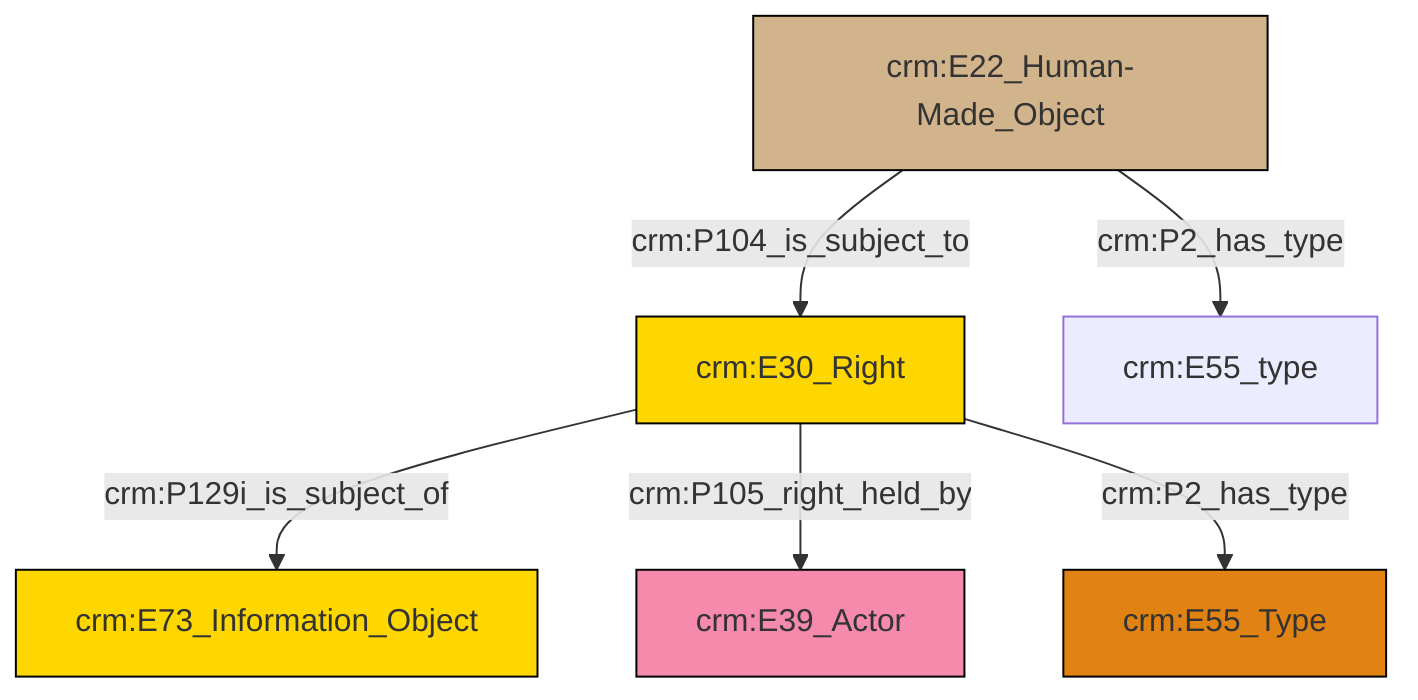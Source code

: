 graph TD
classDef Literal fill:#f2f2f2,stroke:#000000;
classDef CRM_Entity fill:#FFFFFF,stroke:#000000;
classDef Temporal_Entity fill:#00C9E6, stroke:#000000;
classDef Type fill:#E18312, stroke:#000000;
classDef Time-Span fill:#2C9C91, stroke:#000000;
classDef Appellation fill:#FFEB7F, stroke:#000000;
classDef Place fill:#008836, stroke:#000000;
classDef Persistent_Item fill:#B266B2, stroke:#000000;
classDef Conceptual_Object fill:#FFD700, stroke:#000000;
classDef Physical_Thing fill:#D2B48C, stroke:#000000;
classDef Actor fill:#f58aad, stroke:#000000;
classDef PC_Classes fill:#4ce600, stroke:#000000;
classDef Multi fill:#cccccc,stroke:#000000;

2["crm:E30_Right"]:::Conceptual_Object -->|crm:P129i_is_subject_of| 4["crm:E73_Information_Object"]:::Conceptual_Object
2["crm:E30_Right"]:::Conceptual_Object -->|crm:P105_right_held_by| 0["crm:E39_Actor"]:::Actor
6["crm:E22_Human-Made_Object"]:::Physical_Thing -->|crm:P2_has_type| 7["crm:E55_type"]:::Default
2["crm:E30_Right"]:::Conceptual_Object -->|crm:P2_has_type| 8["crm:E55_Type"]:::Type
6["crm:E22_Human-Made_Object"]:::Physical_Thing -->|crm:P104_is_subject_to| 2["crm:E30_Right"]:::Conceptual_Object